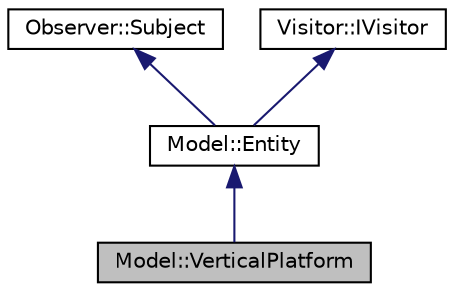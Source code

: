 digraph "Model::VerticalPlatform"
    {
    // LATEX_PDF_SIZE
  bgcolor = "transparent";
edge [fontname = "Helvetica",fontsize = "10",labelfontname = "Helvetica",labelfontsize = "10"];
node [fontname = "Helvetica",fontsize = "10",shape = record];
Node1 [label = "Model::VerticalPlatform",height = 0.2,width = 0.4,color = "black", fillcolor = "grey75", style = "filled", fontcolor = "black",tooltip = "Class for Vertical Platform object."];
Node2 -> Node1 [dir = "back",color = "midnightblue",fontsize = "10",style = "solid"];
Node2 [label = "Model::Entity",height = 0.2,width = 0.4,color = "black",URL = "$class_model_1_1_entity.html",tooltip = "Class for Entity object."];
Node3 -> Node2 [dir = "back",color = "midnightblue",fontsize = "10",style = "solid"];
Node3 [label = "Observer::Subject",height = 0.2,width = 0.4,color = "black",URL = "$class_observer_1_1_subject.html",tooltip = "Class for Subject / Observable of observer pattern."];
Node4 -> Node2 [dir = "back",color = "midnightblue",fontsize = "10",style = "solid"];
Node4 [label = "Visitor::IVisitor",height = 0.2,width = 0.4,color = "black",URL = "$class_visitor_1_1_i_visitor.html",tooltip = "Class for abstract Visitor."];
}
